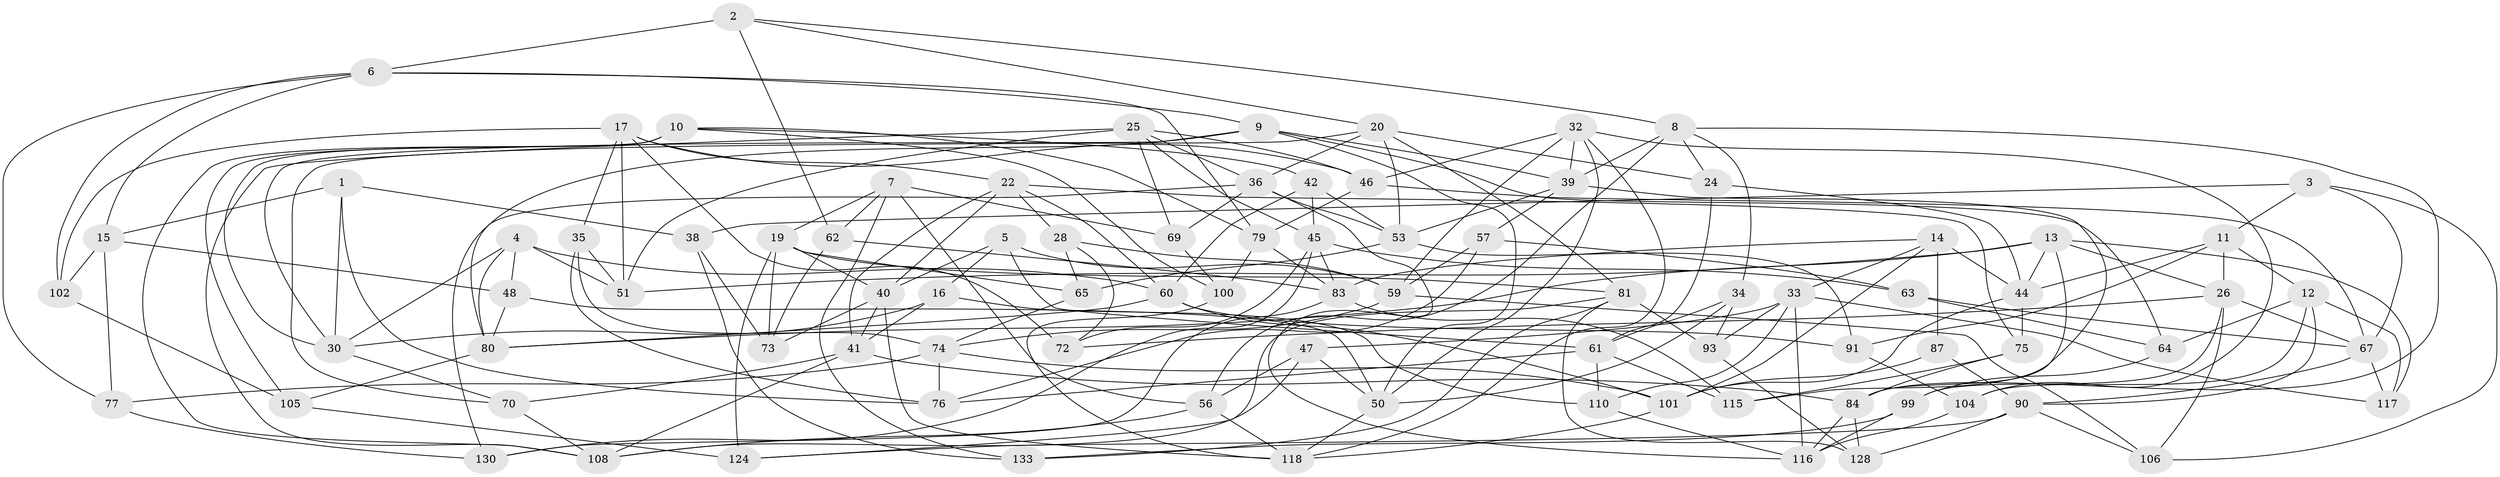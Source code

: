 // original degree distribution, {4: 1.0}
// Generated by graph-tools (version 1.1) at 2025/42/03/06/25 10:42:25]
// undirected, 87 vertices, 215 edges
graph export_dot {
graph [start="1"]
  node [color=gray90,style=filled];
  1 [super="+132"];
  2;
  3;
  4 [super="+27"];
  5;
  6 [super="+31"];
  7 [super="+37"];
  8 [super="+82"];
  9 [super="+135"];
  10 [super="+23"];
  11 [super="+18"];
  12 [super="+88"];
  13 [super="+98"];
  14 [super="+43"];
  15 [super="+129"];
  16;
  17 [super="+97"];
  19 [super="+29"];
  20 [super="+21"];
  22 [super="+58"];
  24;
  25 [super="+114"];
  26 [super="+96"];
  28;
  30 [super="+55"];
  32 [super="+85"];
  33 [super="+49"];
  34;
  35;
  36 [super="+86"];
  38;
  39 [super="+52"];
  40 [super="+125"];
  41 [super="+54"];
  42;
  44 [super="+78"];
  45 [super="+107"];
  46 [super="+111"];
  47;
  48;
  50 [super="+89"];
  51 [super="+92"];
  53 [super="+71"];
  56 [super="+113"];
  57;
  59 [super="+68"];
  60 [super="+126"];
  61 [super="+66"];
  62;
  63;
  64;
  65;
  67 [super="+121"];
  69;
  70;
  72;
  73;
  74 [super="+131"];
  75;
  76 [super="+127"];
  77;
  79 [super="+112"];
  80 [super="+94"];
  81 [super="+103"];
  83 [super="+123"];
  84 [super="+109"];
  87;
  90 [super="+95"];
  91;
  93;
  99;
  100;
  101 [super="+120"];
  102;
  104;
  105;
  106;
  108 [super="+134"];
  110;
  115;
  116 [super="+122"];
  117;
  118 [super="+119"];
  124;
  128;
  130;
  133;
  1 -- 30;
  1 -- 15 [weight=2];
  1 -- 76 [weight=2];
  1 -- 38;
  2 -- 8;
  2 -- 62;
  2 -- 6;
  2 -- 20;
  3 -- 11;
  3 -- 38;
  3 -- 106;
  3 -- 67;
  4 -- 51 [weight=2];
  4 -- 48;
  4 -- 80;
  4 -- 60;
  4 -- 30;
  5 -- 61;
  5 -- 16;
  5 -- 40;
  5 -- 59;
  6 -- 77;
  6 -- 102;
  6 -- 15;
  6 -- 79;
  6 -- 9;
  7 -- 56 [weight=2];
  7 -- 19;
  7 -- 62;
  7 -- 69;
  7 -- 133;
  8 -- 39;
  8 -- 24;
  8 -- 56;
  8 -- 34;
  8 -- 84;
  9 -- 50;
  9 -- 80;
  9 -- 64;
  9 -- 30;
  9 -- 39;
  10 -- 79;
  10 -- 100;
  10 -- 105;
  10 -- 42;
  10 -- 30;
  10 -- 108;
  11 -- 12 [weight=2];
  11 -- 44;
  11 -- 91;
  11 -- 26;
  12 -- 104;
  12 -- 90;
  12 -- 64;
  12 -- 117;
  13 -- 51;
  13 -- 80;
  13 -- 84;
  13 -- 26;
  13 -- 117;
  13 -- 44;
  14 -- 87 [weight=2];
  14 -- 33;
  14 -- 83;
  14 -- 44;
  14 -- 101;
  15 -- 102;
  15 -- 48;
  15 -- 77;
  16 -- 41;
  16 -- 30;
  16 -- 110;
  17 -- 102;
  17 -- 51;
  17 -- 46;
  17 -- 72;
  17 -- 35;
  17 -- 22;
  19 -- 73;
  19 -- 81;
  19 -- 65;
  19 -- 124;
  19 -- 40;
  20 -- 24;
  20 -- 70;
  20 -- 81;
  20 -- 53;
  20 -- 36;
  22 -- 75;
  22 -- 28;
  22 -- 41;
  22 -- 60;
  22 -- 40;
  24 -- 61;
  24 -- 44;
  25 -- 36;
  25 -- 45;
  25 -- 51;
  25 -- 108;
  25 -- 69;
  25 -- 46;
  26 -- 99;
  26 -- 106;
  26 -- 67;
  26 -- 72;
  28 -- 72;
  28 -- 65;
  28 -- 59;
  30 -- 70;
  32 -- 104;
  32 -- 46;
  32 -- 59;
  32 -- 50;
  32 -- 118;
  32 -- 39;
  33 -- 117;
  33 -- 47;
  33 -- 116;
  33 -- 93;
  33 -- 110;
  34 -- 50;
  34 -- 93;
  34 -- 61;
  35 -- 51;
  35 -- 76;
  35 -- 74;
  36 -- 53;
  36 -- 69;
  36 -- 116;
  36 -- 130;
  38 -- 133;
  38 -- 73;
  39 -- 53;
  39 -- 115;
  39 -- 57;
  40 -- 73;
  40 -- 41;
  40 -- 118;
  41 -- 70;
  41 -- 84;
  41 -- 108;
  42 -- 60;
  42 -- 53;
  42 -- 45;
  44 -- 101;
  44 -- 75;
  45 -- 72;
  45 -- 63;
  45 -- 83;
  45 -- 130;
  46 -- 79 [weight=2];
  46 -- 67;
  47 -- 56;
  47 -- 50;
  47 -- 108;
  48 -- 80;
  48 -- 50;
  50 -- 118;
  53 -- 65;
  53 -- 91;
  56 -- 108;
  56 -- 118;
  57 -- 63;
  57 -- 76;
  57 -- 59;
  59 -- 106;
  59 -- 74;
  60 -- 80;
  60 -- 91;
  60 -- 101;
  61 -- 76;
  61 -- 110;
  61 -- 115;
  62 -- 83;
  62 -- 73;
  63 -- 67;
  63 -- 64;
  64 -- 99;
  65 -- 74;
  67 -- 117;
  67 -- 90;
  69 -- 100;
  70 -- 108;
  74 -- 77;
  74 -- 76;
  74 -- 101;
  75 -- 115;
  75 -- 84;
  77 -- 130;
  79 -- 100;
  79 -- 83;
  80 -- 105;
  81 -- 128;
  81 -- 124;
  81 -- 133;
  81 -- 93;
  83 -- 115;
  83 -- 130;
  84 -- 116;
  84 -- 128;
  87 -- 90;
  87 -- 101;
  90 -- 106;
  90 -- 128;
  90 -- 124;
  91 -- 104;
  93 -- 128;
  99 -- 116;
  99 -- 133;
  100 -- 118;
  101 -- 118;
  102 -- 105;
  104 -- 116;
  105 -- 124;
  110 -- 116;
}
